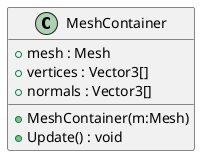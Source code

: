 @startuml
class MeshContainer {
    + mesh : Mesh
    + vertices : Vector3[]
    + normals : Vector3[]
    + MeshContainer(m:Mesh)
    + Update() : void
}
@enduml
